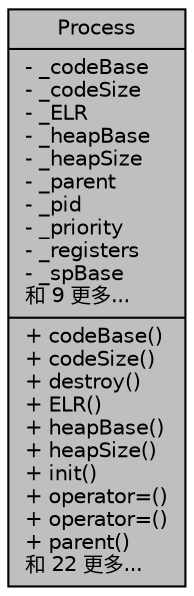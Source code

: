 digraph "Process"
{
  edge [fontname="Helvetica",fontsize="10",labelfontname="Helvetica",labelfontsize="10"];
  node [fontname="Helvetica",fontsize="10",shape=record];
  Node729 [label="{Process\n|- _codeBase\l- _codeSize\l- _ELR\l- _heapBase\l- _heapSize\l- _parent\l- _pid\l- _priority\l- _registers\l- _spBase\l和 9 更多...\l|+ codeBase()\l+ codeSize()\l+ destroy()\l+ ELR()\l+ heapBase()\l+ heapSize()\l+ init()\l+ operator=()\l+ operator=()\l+ parent()\l和 22 更多...\l}",height=0.2,width=0.4,color="black", fillcolor="grey75", style="filled", fontcolor="black"];
}
